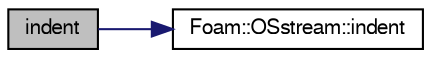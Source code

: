 digraph "indent"
{
  bgcolor="transparent";
  edge [fontname="FreeSans",fontsize="10",labelfontname="FreeSans",labelfontsize="10"];
  node [fontname="FreeSans",fontsize="10",shape=record];
  rankdir="LR";
  Node138 [label="indent",height=0.2,width=0.4,color="black", fillcolor="grey75", style="filled", fontcolor="black"];
  Node138 -> Node139 [color="midnightblue",fontsize="10",style="solid",fontname="FreeSans"];
  Node139 [label="Foam::OSstream::indent",height=0.2,width=0.4,color="black",URL="$a26290.html#a189eba34a209327583f582f69ce4dfe4",tooltip="Add indentation characters. "];
}
